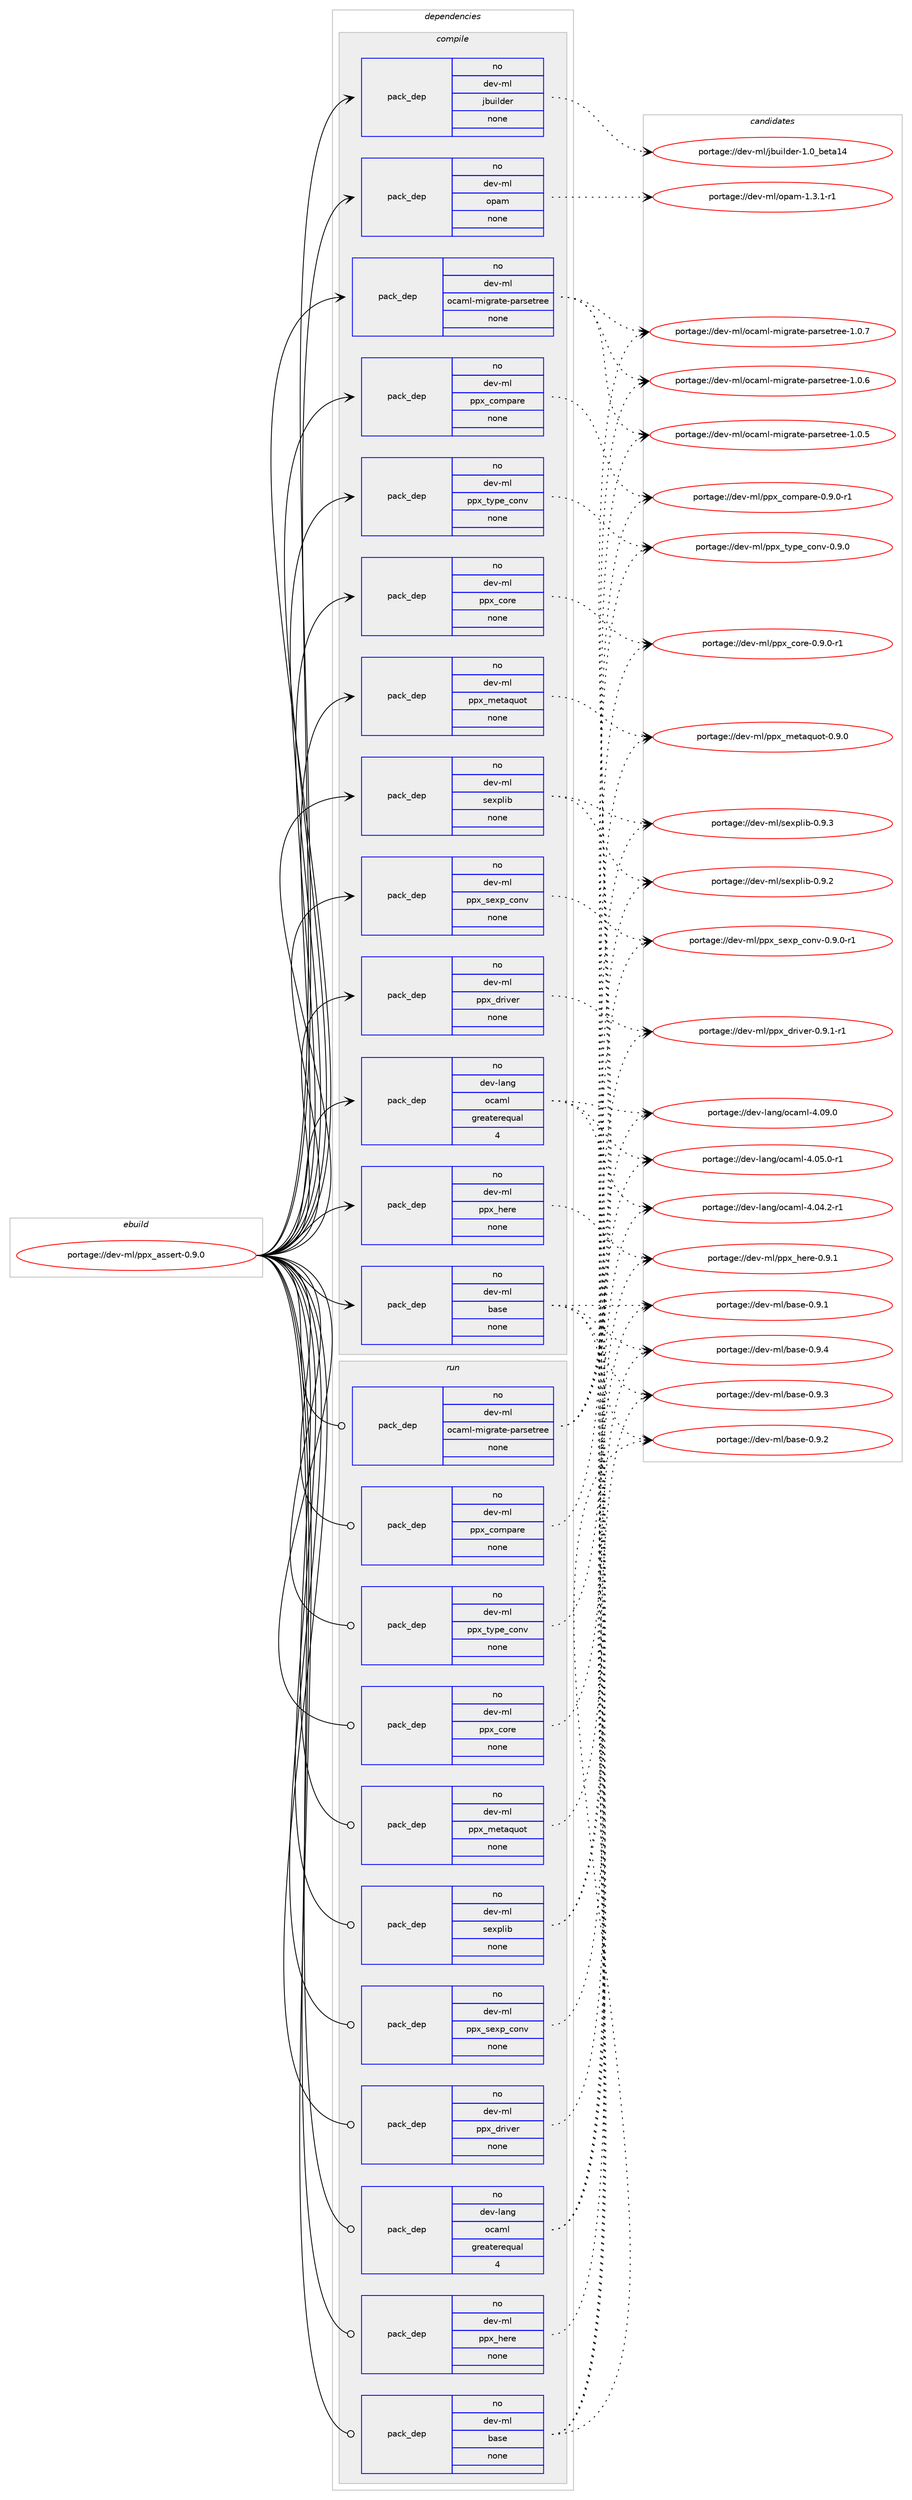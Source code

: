 digraph prolog {

# *************
# Graph options
# *************

newrank=true;
concentrate=true;
compound=true;
graph [rankdir=LR,fontname=Helvetica,fontsize=10,ranksep=1.5];#, ranksep=2.5, nodesep=0.2];
edge  [arrowhead=vee];
node  [fontname=Helvetica,fontsize=10];

# **********
# The ebuild
# **********

subgraph cluster_leftcol {
color=gray;
rank=same;
label=<<i>ebuild</i>>;
id [label="portage://dev-ml/ppx_assert-0.9.0", color=red, width=4, href="../dev-ml/ppx_assert-0.9.0.svg"];
}

# ****************
# The dependencies
# ****************

subgraph cluster_midcol {
color=gray;
label=<<i>dependencies</i>>;
subgraph cluster_compile {
fillcolor="#eeeeee";
style=filled;
label=<<i>compile</i>>;
subgraph pack373921 {
dependency501824 [label=<<TABLE BORDER="0" CELLBORDER="1" CELLSPACING="0" CELLPADDING="4" WIDTH="220"><TR><TD ROWSPAN="6" CELLPADDING="30">pack_dep</TD></TR><TR><TD WIDTH="110">no</TD></TR><TR><TD>dev-lang</TD></TR><TR><TD>ocaml</TD></TR><TR><TD>greaterequal</TD></TR><TR><TD>4</TD></TR></TABLE>>, shape=none, color=blue];
}
id:e -> dependency501824:w [weight=20,style="solid",arrowhead="vee"];
subgraph pack373922 {
dependency501825 [label=<<TABLE BORDER="0" CELLBORDER="1" CELLSPACING="0" CELLPADDING="4" WIDTH="220"><TR><TD ROWSPAN="6" CELLPADDING="30">pack_dep</TD></TR><TR><TD WIDTH="110">no</TD></TR><TR><TD>dev-ml</TD></TR><TR><TD>base</TD></TR><TR><TD>none</TD></TR><TR><TD></TD></TR></TABLE>>, shape=none, color=blue];
}
id:e -> dependency501825:w [weight=20,style="solid",arrowhead="vee"];
subgraph pack373923 {
dependency501826 [label=<<TABLE BORDER="0" CELLBORDER="1" CELLSPACING="0" CELLPADDING="4" WIDTH="220"><TR><TD ROWSPAN="6" CELLPADDING="30">pack_dep</TD></TR><TR><TD WIDTH="110">no</TD></TR><TR><TD>dev-ml</TD></TR><TR><TD>jbuilder</TD></TR><TR><TD>none</TD></TR><TR><TD></TD></TR></TABLE>>, shape=none, color=blue];
}
id:e -> dependency501826:w [weight=20,style="solid",arrowhead="vee"];
subgraph pack373924 {
dependency501827 [label=<<TABLE BORDER="0" CELLBORDER="1" CELLSPACING="0" CELLPADDING="4" WIDTH="220"><TR><TD ROWSPAN="6" CELLPADDING="30">pack_dep</TD></TR><TR><TD WIDTH="110">no</TD></TR><TR><TD>dev-ml</TD></TR><TR><TD>ocaml-migrate-parsetree</TD></TR><TR><TD>none</TD></TR><TR><TD></TD></TR></TABLE>>, shape=none, color=blue];
}
id:e -> dependency501827:w [weight=20,style="solid",arrowhead="vee"];
subgraph pack373925 {
dependency501828 [label=<<TABLE BORDER="0" CELLBORDER="1" CELLSPACING="0" CELLPADDING="4" WIDTH="220"><TR><TD ROWSPAN="6" CELLPADDING="30">pack_dep</TD></TR><TR><TD WIDTH="110">no</TD></TR><TR><TD>dev-ml</TD></TR><TR><TD>opam</TD></TR><TR><TD>none</TD></TR><TR><TD></TD></TR></TABLE>>, shape=none, color=blue];
}
id:e -> dependency501828:w [weight=20,style="solid",arrowhead="vee"];
subgraph pack373926 {
dependency501829 [label=<<TABLE BORDER="0" CELLBORDER="1" CELLSPACING="0" CELLPADDING="4" WIDTH="220"><TR><TD ROWSPAN="6" CELLPADDING="30">pack_dep</TD></TR><TR><TD WIDTH="110">no</TD></TR><TR><TD>dev-ml</TD></TR><TR><TD>ppx_compare</TD></TR><TR><TD>none</TD></TR><TR><TD></TD></TR></TABLE>>, shape=none, color=blue];
}
id:e -> dependency501829:w [weight=20,style="solid",arrowhead="vee"];
subgraph pack373927 {
dependency501830 [label=<<TABLE BORDER="0" CELLBORDER="1" CELLSPACING="0" CELLPADDING="4" WIDTH="220"><TR><TD ROWSPAN="6" CELLPADDING="30">pack_dep</TD></TR><TR><TD WIDTH="110">no</TD></TR><TR><TD>dev-ml</TD></TR><TR><TD>ppx_core</TD></TR><TR><TD>none</TD></TR><TR><TD></TD></TR></TABLE>>, shape=none, color=blue];
}
id:e -> dependency501830:w [weight=20,style="solid",arrowhead="vee"];
subgraph pack373928 {
dependency501831 [label=<<TABLE BORDER="0" CELLBORDER="1" CELLSPACING="0" CELLPADDING="4" WIDTH="220"><TR><TD ROWSPAN="6" CELLPADDING="30">pack_dep</TD></TR><TR><TD WIDTH="110">no</TD></TR><TR><TD>dev-ml</TD></TR><TR><TD>ppx_driver</TD></TR><TR><TD>none</TD></TR><TR><TD></TD></TR></TABLE>>, shape=none, color=blue];
}
id:e -> dependency501831:w [weight=20,style="solid",arrowhead="vee"];
subgraph pack373929 {
dependency501832 [label=<<TABLE BORDER="0" CELLBORDER="1" CELLSPACING="0" CELLPADDING="4" WIDTH="220"><TR><TD ROWSPAN="6" CELLPADDING="30">pack_dep</TD></TR><TR><TD WIDTH="110">no</TD></TR><TR><TD>dev-ml</TD></TR><TR><TD>ppx_here</TD></TR><TR><TD>none</TD></TR><TR><TD></TD></TR></TABLE>>, shape=none, color=blue];
}
id:e -> dependency501832:w [weight=20,style="solid",arrowhead="vee"];
subgraph pack373930 {
dependency501833 [label=<<TABLE BORDER="0" CELLBORDER="1" CELLSPACING="0" CELLPADDING="4" WIDTH="220"><TR><TD ROWSPAN="6" CELLPADDING="30">pack_dep</TD></TR><TR><TD WIDTH="110">no</TD></TR><TR><TD>dev-ml</TD></TR><TR><TD>ppx_metaquot</TD></TR><TR><TD>none</TD></TR><TR><TD></TD></TR></TABLE>>, shape=none, color=blue];
}
id:e -> dependency501833:w [weight=20,style="solid",arrowhead="vee"];
subgraph pack373931 {
dependency501834 [label=<<TABLE BORDER="0" CELLBORDER="1" CELLSPACING="0" CELLPADDING="4" WIDTH="220"><TR><TD ROWSPAN="6" CELLPADDING="30">pack_dep</TD></TR><TR><TD WIDTH="110">no</TD></TR><TR><TD>dev-ml</TD></TR><TR><TD>ppx_sexp_conv</TD></TR><TR><TD>none</TD></TR><TR><TD></TD></TR></TABLE>>, shape=none, color=blue];
}
id:e -> dependency501834:w [weight=20,style="solid",arrowhead="vee"];
subgraph pack373932 {
dependency501835 [label=<<TABLE BORDER="0" CELLBORDER="1" CELLSPACING="0" CELLPADDING="4" WIDTH="220"><TR><TD ROWSPAN="6" CELLPADDING="30">pack_dep</TD></TR><TR><TD WIDTH="110">no</TD></TR><TR><TD>dev-ml</TD></TR><TR><TD>ppx_type_conv</TD></TR><TR><TD>none</TD></TR><TR><TD></TD></TR></TABLE>>, shape=none, color=blue];
}
id:e -> dependency501835:w [weight=20,style="solid",arrowhead="vee"];
subgraph pack373933 {
dependency501836 [label=<<TABLE BORDER="0" CELLBORDER="1" CELLSPACING="0" CELLPADDING="4" WIDTH="220"><TR><TD ROWSPAN="6" CELLPADDING="30">pack_dep</TD></TR><TR><TD WIDTH="110">no</TD></TR><TR><TD>dev-ml</TD></TR><TR><TD>sexplib</TD></TR><TR><TD>none</TD></TR><TR><TD></TD></TR></TABLE>>, shape=none, color=blue];
}
id:e -> dependency501836:w [weight=20,style="solid",arrowhead="vee"];
}
subgraph cluster_compileandrun {
fillcolor="#eeeeee";
style=filled;
label=<<i>compile and run</i>>;
}
subgraph cluster_run {
fillcolor="#eeeeee";
style=filled;
label=<<i>run</i>>;
subgraph pack373934 {
dependency501837 [label=<<TABLE BORDER="0" CELLBORDER="1" CELLSPACING="0" CELLPADDING="4" WIDTH="220"><TR><TD ROWSPAN="6" CELLPADDING="30">pack_dep</TD></TR><TR><TD WIDTH="110">no</TD></TR><TR><TD>dev-lang</TD></TR><TR><TD>ocaml</TD></TR><TR><TD>greaterequal</TD></TR><TR><TD>4</TD></TR></TABLE>>, shape=none, color=blue];
}
id:e -> dependency501837:w [weight=20,style="solid",arrowhead="odot"];
subgraph pack373935 {
dependency501838 [label=<<TABLE BORDER="0" CELLBORDER="1" CELLSPACING="0" CELLPADDING="4" WIDTH="220"><TR><TD ROWSPAN="6" CELLPADDING="30">pack_dep</TD></TR><TR><TD WIDTH="110">no</TD></TR><TR><TD>dev-ml</TD></TR><TR><TD>base</TD></TR><TR><TD>none</TD></TR><TR><TD></TD></TR></TABLE>>, shape=none, color=blue];
}
id:e -> dependency501838:w [weight=20,style="solid",arrowhead="odot"];
subgraph pack373936 {
dependency501839 [label=<<TABLE BORDER="0" CELLBORDER="1" CELLSPACING="0" CELLPADDING="4" WIDTH="220"><TR><TD ROWSPAN="6" CELLPADDING="30">pack_dep</TD></TR><TR><TD WIDTH="110">no</TD></TR><TR><TD>dev-ml</TD></TR><TR><TD>ocaml-migrate-parsetree</TD></TR><TR><TD>none</TD></TR><TR><TD></TD></TR></TABLE>>, shape=none, color=blue];
}
id:e -> dependency501839:w [weight=20,style="solid",arrowhead="odot"];
subgraph pack373937 {
dependency501840 [label=<<TABLE BORDER="0" CELLBORDER="1" CELLSPACING="0" CELLPADDING="4" WIDTH="220"><TR><TD ROWSPAN="6" CELLPADDING="30">pack_dep</TD></TR><TR><TD WIDTH="110">no</TD></TR><TR><TD>dev-ml</TD></TR><TR><TD>ppx_compare</TD></TR><TR><TD>none</TD></TR><TR><TD></TD></TR></TABLE>>, shape=none, color=blue];
}
id:e -> dependency501840:w [weight=20,style="solid",arrowhead="odot"];
subgraph pack373938 {
dependency501841 [label=<<TABLE BORDER="0" CELLBORDER="1" CELLSPACING="0" CELLPADDING="4" WIDTH="220"><TR><TD ROWSPAN="6" CELLPADDING="30">pack_dep</TD></TR><TR><TD WIDTH="110">no</TD></TR><TR><TD>dev-ml</TD></TR><TR><TD>ppx_core</TD></TR><TR><TD>none</TD></TR><TR><TD></TD></TR></TABLE>>, shape=none, color=blue];
}
id:e -> dependency501841:w [weight=20,style="solid",arrowhead="odot"];
subgraph pack373939 {
dependency501842 [label=<<TABLE BORDER="0" CELLBORDER="1" CELLSPACING="0" CELLPADDING="4" WIDTH="220"><TR><TD ROWSPAN="6" CELLPADDING="30">pack_dep</TD></TR><TR><TD WIDTH="110">no</TD></TR><TR><TD>dev-ml</TD></TR><TR><TD>ppx_driver</TD></TR><TR><TD>none</TD></TR><TR><TD></TD></TR></TABLE>>, shape=none, color=blue];
}
id:e -> dependency501842:w [weight=20,style="solid",arrowhead="odot"];
subgraph pack373940 {
dependency501843 [label=<<TABLE BORDER="0" CELLBORDER="1" CELLSPACING="0" CELLPADDING="4" WIDTH="220"><TR><TD ROWSPAN="6" CELLPADDING="30">pack_dep</TD></TR><TR><TD WIDTH="110">no</TD></TR><TR><TD>dev-ml</TD></TR><TR><TD>ppx_here</TD></TR><TR><TD>none</TD></TR><TR><TD></TD></TR></TABLE>>, shape=none, color=blue];
}
id:e -> dependency501843:w [weight=20,style="solid",arrowhead="odot"];
subgraph pack373941 {
dependency501844 [label=<<TABLE BORDER="0" CELLBORDER="1" CELLSPACING="0" CELLPADDING="4" WIDTH="220"><TR><TD ROWSPAN="6" CELLPADDING="30">pack_dep</TD></TR><TR><TD WIDTH="110">no</TD></TR><TR><TD>dev-ml</TD></TR><TR><TD>ppx_metaquot</TD></TR><TR><TD>none</TD></TR><TR><TD></TD></TR></TABLE>>, shape=none, color=blue];
}
id:e -> dependency501844:w [weight=20,style="solid",arrowhead="odot"];
subgraph pack373942 {
dependency501845 [label=<<TABLE BORDER="0" CELLBORDER="1" CELLSPACING="0" CELLPADDING="4" WIDTH="220"><TR><TD ROWSPAN="6" CELLPADDING="30">pack_dep</TD></TR><TR><TD WIDTH="110">no</TD></TR><TR><TD>dev-ml</TD></TR><TR><TD>ppx_sexp_conv</TD></TR><TR><TD>none</TD></TR><TR><TD></TD></TR></TABLE>>, shape=none, color=blue];
}
id:e -> dependency501845:w [weight=20,style="solid",arrowhead="odot"];
subgraph pack373943 {
dependency501846 [label=<<TABLE BORDER="0" CELLBORDER="1" CELLSPACING="0" CELLPADDING="4" WIDTH="220"><TR><TD ROWSPAN="6" CELLPADDING="30">pack_dep</TD></TR><TR><TD WIDTH="110">no</TD></TR><TR><TD>dev-ml</TD></TR><TR><TD>ppx_type_conv</TD></TR><TR><TD>none</TD></TR><TR><TD></TD></TR></TABLE>>, shape=none, color=blue];
}
id:e -> dependency501846:w [weight=20,style="solid",arrowhead="odot"];
subgraph pack373944 {
dependency501847 [label=<<TABLE BORDER="0" CELLBORDER="1" CELLSPACING="0" CELLPADDING="4" WIDTH="220"><TR><TD ROWSPAN="6" CELLPADDING="30">pack_dep</TD></TR><TR><TD WIDTH="110">no</TD></TR><TR><TD>dev-ml</TD></TR><TR><TD>sexplib</TD></TR><TR><TD>none</TD></TR><TR><TD></TD></TR></TABLE>>, shape=none, color=blue];
}
id:e -> dependency501847:w [weight=20,style="solid",arrowhead="odot"];
}
}

# **************
# The candidates
# **************

subgraph cluster_choices {
rank=same;
color=gray;
label=<<i>candidates</i>>;

subgraph choice373921 {
color=black;
nodesep=1;
choice100101118451089711010347111999710910845524648574648 [label="portage://dev-lang/ocaml-4.09.0", color=red, width=4,href="../dev-lang/ocaml-4.09.0.svg"];
choice1001011184510897110103471119997109108455246485346484511449 [label="portage://dev-lang/ocaml-4.05.0-r1", color=red, width=4,href="../dev-lang/ocaml-4.05.0-r1.svg"];
choice1001011184510897110103471119997109108455246485246504511449 [label="portage://dev-lang/ocaml-4.04.2-r1", color=red, width=4,href="../dev-lang/ocaml-4.04.2-r1.svg"];
dependency501824:e -> choice100101118451089711010347111999710910845524648574648:w [style=dotted,weight="100"];
dependency501824:e -> choice1001011184510897110103471119997109108455246485346484511449:w [style=dotted,weight="100"];
dependency501824:e -> choice1001011184510897110103471119997109108455246485246504511449:w [style=dotted,weight="100"];
}
subgraph choice373922 {
color=black;
nodesep=1;
choice10010111845109108479897115101454846574652 [label="portage://dev-ml/base-0.9.4", color=red, width=4,href="../dev-ml/base-0.9.4.svg"];
choice10010111845109108479897115101454846574651 [label="portage://dev-ml/base-0.9.3", color=red, width=4,href="../dev-ml/base-0.9.3.svg"];
choice10010111845109108479897115101454846574650 [label="portage://dev-ml/base-0.9.2", color=red, width=4,href="../dev-ml/base-0.9.2.svg"];
choice10010111845109108479897115101454846574649 [label="portage://dev-ml/base-0.9.1", color=red, width=4,href="../dev-ml/base-0.9.1.svg"];
dependency501825:e -> choice10010111845109108479897115101454846574652:w [style=dotted,weight="100"];
dependency501825:e -> choice10010111845109108479897115101454846574651:w [style=dotted,weight="100"];
dependency501825:e -> choice10010111845109108479897115101454846574650:w [style=dotted,weight="100"];
dependency501825:e -> choice10010111845109108479897115101454846574649:w [style=dotted,weight="100"];
}
subgraph choice373923 {
color=black;
nodesep=1;
choice100101118451091084710698117105108100101114454946489598101116974952 [label="portage://dev-ml/jbuilder-1.0_beta14", color=red, width=4,href="../dev-ml/jbuilder-1.0_beta14.svg"];
dependency501826:e -> choice100101118451091084710698117105108100101114454946489598101116974952:w [style=dotted,weight="100"];
}
subgraph choice373924 {
color=black;
nodesep=1;
choice1001011184510910847111999710910845109105103114971161014511297114115101116114101101454946484655 [label="portage://dev-ml/ocaml-migrate-parsetree-1.0.7", color=red, width=4,href="../dev-ml/ocaml-migrate-parsetree-1.0.7.svg"];
choice1001011184510910847111999710910845109105103114971161014511297114115101116114101101454946484654 [label="portage://dev-ml/ocaml-migrate-parsetree-1.0.6", color=red, width=4,href="../dev-ml/ocaml-migrate-parsetree-1.0.6.svg"];
choice1001011184510910847111999710910845109105103114971161014511297114115101116114101101454946484653 [label="portage://dev-ml/ocaml-migrate-parsetree-1.0.5", color=red, width=4,href="../dev-ml/ocaml-migrate-parsetree-1.0.5.svg"];
dependency501827:e -> choice1001011184510910847111999710910845109105103114971161014511297114115101116114101101454946484655:w [style=dotted,weight="100"];
dependency501827:e -> choice1001011184510910847111999710910845109105103114971161014511297114115101116114101101454946484654:w [style=dotted,weight="100"];
dependency501827:e -> choice1001011184510910847111999710910845109105103114971161014511297114115101116114101101454946484653:w [style=dotted,weight="100"];
}
subgraph choice373925 {
color=black;
nodesep=1;
choice1001011184510910847111112971094549465146494511449 [label="portage://dev-ml/opam-1.3.1-r1", color=red, width=4,href="../dev-ml/opam-1.3.1-r1.svg"];
dependency501828:e -> choice1001011184510910847111112971094549465146494511449:w [style=dotted,weight="100"];
}
subgraph choice373926 {
color=black;
nodesep=1;
choice10010111845109108471121121209599111109112971141014548465746484511449 [label="portage://dev-ml/ppx_compare-0.9.0-r1", color=red, width=4,href="../dev-ml/ppx_compare-0.9.0-r1.svg"];
dependency501829:e -> choice10010111845109108471121121209599111109112971141014548465746484511449:w [style=dotted,weight="100"];
}
subgraph choice373927 {
color=black;
nodesep=1;
choice100101118451091084711211212095991111141014548465746484511449 [label="portage://dev-ml/ppx_core-0.9.0-r1", color=red, width=4,href="../dev-ml/ppx_core-0.9.0-r1.svg"];
dependency501830:e -> choice100101118451091084711211212095991111141014548465746484511449:w [style=dotted,weight="100"];
}
subgraph choice373928 {
color=black;
nodesep=1;
choice1001011184510910847112112120951001141051181011144548465746494511449 [label="portage://dev-ml/ppx_driver-0.9.1-r1", color=red, width=4,href="../dev-ml/ppx_driver-0.9.1-r1.svg"];
dependency501831:e -> choice1001011184510910847112112120951001141051181011144548465746494511449:w [style=dotted,weight="100"];
}
subgraph choice373929 {
color=black;
nodesep=1;
choice100101118451091084711211212095104101114101454846574649 [label="portage://dev-ml/ppx_here-0.9.1", color=red, width=4,href="../dev-ml/ppx_here-0.9.1.svg"];
dependency501832:e -> choice100101118451091084711211212095104101114101454846574649:w [style=dotted,weight="100"];
}
subgraph choice373930 {
color=black;
nodesep=1;
choice10010111845109108471121121209510910111697113117111116454846574648 [label="portage://dev-ml/ppx_metaquot-0.9.0", color=red, width=4,href="../dev-ml/ppx_metaquot-0.9.0.svg"];
dependency501833:e -> choice10010111845109108471121121209510910111697113117111116454846574648:w [style=dotted,weight="100"];
}
subgraph choice373931 {
color=black;
nodesep=1;
choice10010111845109108471121121209511510112011295991111101184548465746484511449 [label="portage://dev-ml/ppx_sexp_conv-0.9.0-r1", color=red, width=4,href="../dev-ml/ppx_sexp_conv-0.9.0-r1.svg"];
dependency501834:e -> choice10010111845109108471121121209511510112011295991111101184548465746484511449:w [style=dotted,weight="100"];
}
subgraph choice373932 {
color=black;
nodesep=1;
choice1001011184510910847112112120951161211121019599111110118454846574648 [label="portage://dev-ml/ppx_type_conv-0.9.0", color=red, width=4,href="../dev-ml/ppx_type_conv-0.9.0.svg"];
dependency501835:e -> choice1001011184510910847112112120951161211121019599111110118454846574648:w [style=dotted,weight="100"];
}
subgraph choice373933 {
color=black;
nodesep=1;
choice100101118451091084711510112011210810598454846574651 [label="portage://dev-ml/sexplib-0.9.3", color=red, width=4,href="../dev-ml/sexplib-0.9.3.svg"];
choice100101118451091084711510112011210810598454846574650 [label="portage://dev-ml/sexplib-0.9.2", color=red, width=4,href="../dev-ml/sexplib-0.9.2.svg"];
dependency501836:e -> choice100101118451091084711510112011210810598454846574651:w [style=dotted,weight="100"];
dependency501836:e -> choice100101118451091084711510112011210810598454846574650:w [style=dotted,weight="100"];
}
subgraph choice373934 {
color=black;
nodesep=1;
choice100101118451089711010347111999710910845524648574648 [label="portage://dev-lang/ocaml-4.09.0", color=red, width=4,href="../dev-lang/ocaml-4.09.0.svg"];
choice1001011184510897110103471119997109108455246485346484511449 [label="portage://dev-lang/ocaml-4.05.0-r1", color=red, width=4,href="../dev-lang/ocaml-4.05.0-r1.svg"];
choice1001011184510897110103471119997109108455246485246504511449 [label="portage://dev-lang/ocaml-4.04.2-r1", color=red, width=4,href="../dev-lang/ocaml-4.04.2-r1.svg"];
dependency501837:e -> choice100101118451089711010347111999710910845524648574648:w [style=dotted,weight="100"];
dependency501837:e -> choice1001011184510897110103471119997109108455246485346484511449:w [style=dotted,weight="100"];
dependency501837:e -> choice1001011184510897110103471119997109108455246485246504511449:w [style=dotted,weight="100"];
}
subgraph choice373935 {
color=black;
nodesep=1;
choice10010111845109108479897115101454846574652 [label="portage://dev-ml/base-0.9.4", color=red, width=4,href="../dev-ml/base-0.9.4.svg"];
choice10010111845109108479897115101454846574651 [label="portage://dev-ml/base-0.9.3", color=red, width=4,href="../dev-ml/base-0.9.3.svg"];
choice10010111845109108479897115101454846574650 [label="portage://dev-ml/base-0.9.2", color=red, width=4,href="../dev-ml/base-0.9.2.svg"];
choice10010111845109108479897115101454846574649 [label="portage://dev-ml/base-0.9.1", color=red, width=4,href="../dev-ml/base-0.9.1.svg"];
dependency501838:e -> choice10010111845109108479897115101454846574652:w [style=dotted,weight="100"];
dependency501838:e -> choice10010111845109108479897115101454846574651:w [style=dotted,weight="100"];
dependency501838:e -> choice10010111845109108479897115101454846574650:w [style=dotted,weight="100"];
dependency501838:e -> choice10010111845109108479897115101454846574649:w [style=dotted,weight="100"];
}
subgraph choice373936 {
color=black;
nodesep=1;
choice1001011184510910847111999710910845109105103114971161014511297114115101116114101101454946484655 [label="portage://dev-ml/ocaml-migrate-parsetree-1.0.7", color=red, width=4,href="../dev-ml/ocaml-migrate-parsetree-1.0.7.svg"];
choice1001011184510910847111999710910845109105103114971161014511297114115101116114101101454946484654 [label="portage://dev-ml/ocaml-migrate-parsetree-1.0.6", color=red, width=4,href="../dev-ml/ocaml-migrate-parsetree-1.0.6.svg"];
choice1001011184510910847111999710910845109105103114971161014511297114115101116114101101454946484653 [label="portage://dev-ml/ocaml-migrate-parsetree-1.0.5", color=red, width=4,href="../dev-ml/ocaml-migrate-parsetree-1.0.5.svg"];
dependency501839:e -> choice1001011184510910847111999710910845109105103114971161014511297114115101116114101101454946484655:w [style=dotted,weight="100"];
dependency501839:e -> choice1001011184510910847111999710910845109105103114971161014511297114115101116114101101454946484654:w [style=dotted,weight="100"];
dependency501839:e -> choice1001011184510910847111999710910845109105103114971161014511297114115101116114101101454946484653:w [style=dotted,weight="100"];
}
subgraph choice373937 {
color=black;
nodesep=1;
choice10010111845109108471121121209599111109112971141014548465746484511449 [label="portage://dev-ml/ppx_compare-0.9.0-r1", color=red, width=4,href="../dev-ml/ppx_compare-0.9.0-r1.svg"];
dependency501840:e -> choice10010111845109108471121121209599111109112971141014548465746484511449:w [style=dotted,weight="100"];
}
subgraph choice373938 {
color=black;
nodesep=1;
choice100101118451091084711211212095991111141014548465746484511449 [label="portage://dev-ml/ppx_core-0.9.0-r1", color=red, width=4,href="../dev-ml/ppx_core-0.9.0-r1.svg"];
dependency501841:e -> choice100101118451091084711211212095991111141014548465746484511449:w [style=dotted,weight="100"];
}
subgraph choice373939 {
color=black;
nodesep=1;
choice1001011184510910847112112120951001141051181011144548465746494511449 [label="portage://dev-ml/ppx_driver-0.9.1-r1", color=red, width=4,href="../dev-ml/ppx_driver-0.9.1-r1.svg"];
dependency501842:e -> choice1001011184510910847112112120951001141051181011144548465746494511449:w [style=dotted,weight="100"];
}
subgraph choice373940 {
color=black;
nodesep=1;
choice100101118451091084711211212095104101114101454846574649 [label="portage://dev-ml/ppx_here-0.9.1", color=red, width=4,href="../dev-ml/ppx_here-0.9.1.svg"];
dependency501843:e -> choice100101118451091084711211212095104101114101454846574649:w [style=dotted,weight="100"];
}
subgraph choice373941 {
color=black;
nodesep=1;
choice10010111845109108471121121209510910111697113117111116454846574648 [label="portage://dev-ml/ppx_metaquot-0.9.0", color=red, width=4,href="../dev-ml/ppx_metaquot-0.9.0.svg"];
dependency501844:e -> choice10010111845109108471121121209510910111697113117111116454846574648:w [style=dotted,weight="100"];
}
subgraph choice373942 {
color=black;
nodesep=1;
choice10010111845109108471121121209511510112011295991111101184548465746484511449 [label="portage://dev-ml/ppx_sexp_conv-0.9.0-r1", color=red, width=4,href="../dev-ml/ppx_sexp_conv-0.9.0-r1.svg"];
dependency501845:e -> choice10010111845109108471121121209511510112011295991111101184548465746484511449:w [style=dotted,weight="100"];
}
subgraph choice373943 {
color=black;
nodesep=1;
choice1001011184510910847112112120951161211121019599111110118454846574648 [label="portage://dev-ml/ppx_type_conv-0.9.0", color=red, width=4,href="../dev-ml/ppx_type_conv-0.9.0.svg"];
dependency501846:e -> choice1001011184510910847112112120951161211121019599111110118454846574648:w [style=dotted,weight="100"];
}
subgraph choice373944 {
color=black;
nodesep=1;
choice100101118451091084711510112011210810598454846574651 [label="portage://dev-ml/sexplib-0.9.3", color=red, width=4,href="../dev-ml/sexplib-0.9.3.svg"];
choice100101118451091084711510112011210810598454846574650 [label="portage://dev-ml/sexplib-0.9.2", color=red, width=4,href="../dev-ml/sexplib-0.9.2.svg"];
dependency501847:e -> choice100101118451091084711510112011210810598454846574651:w [style=dotted,weight="100"];
dependency501847:e -> choice100101118451091084711510112011210810598454846574650:w [style=dotted,weight="100"];
}
}

}
